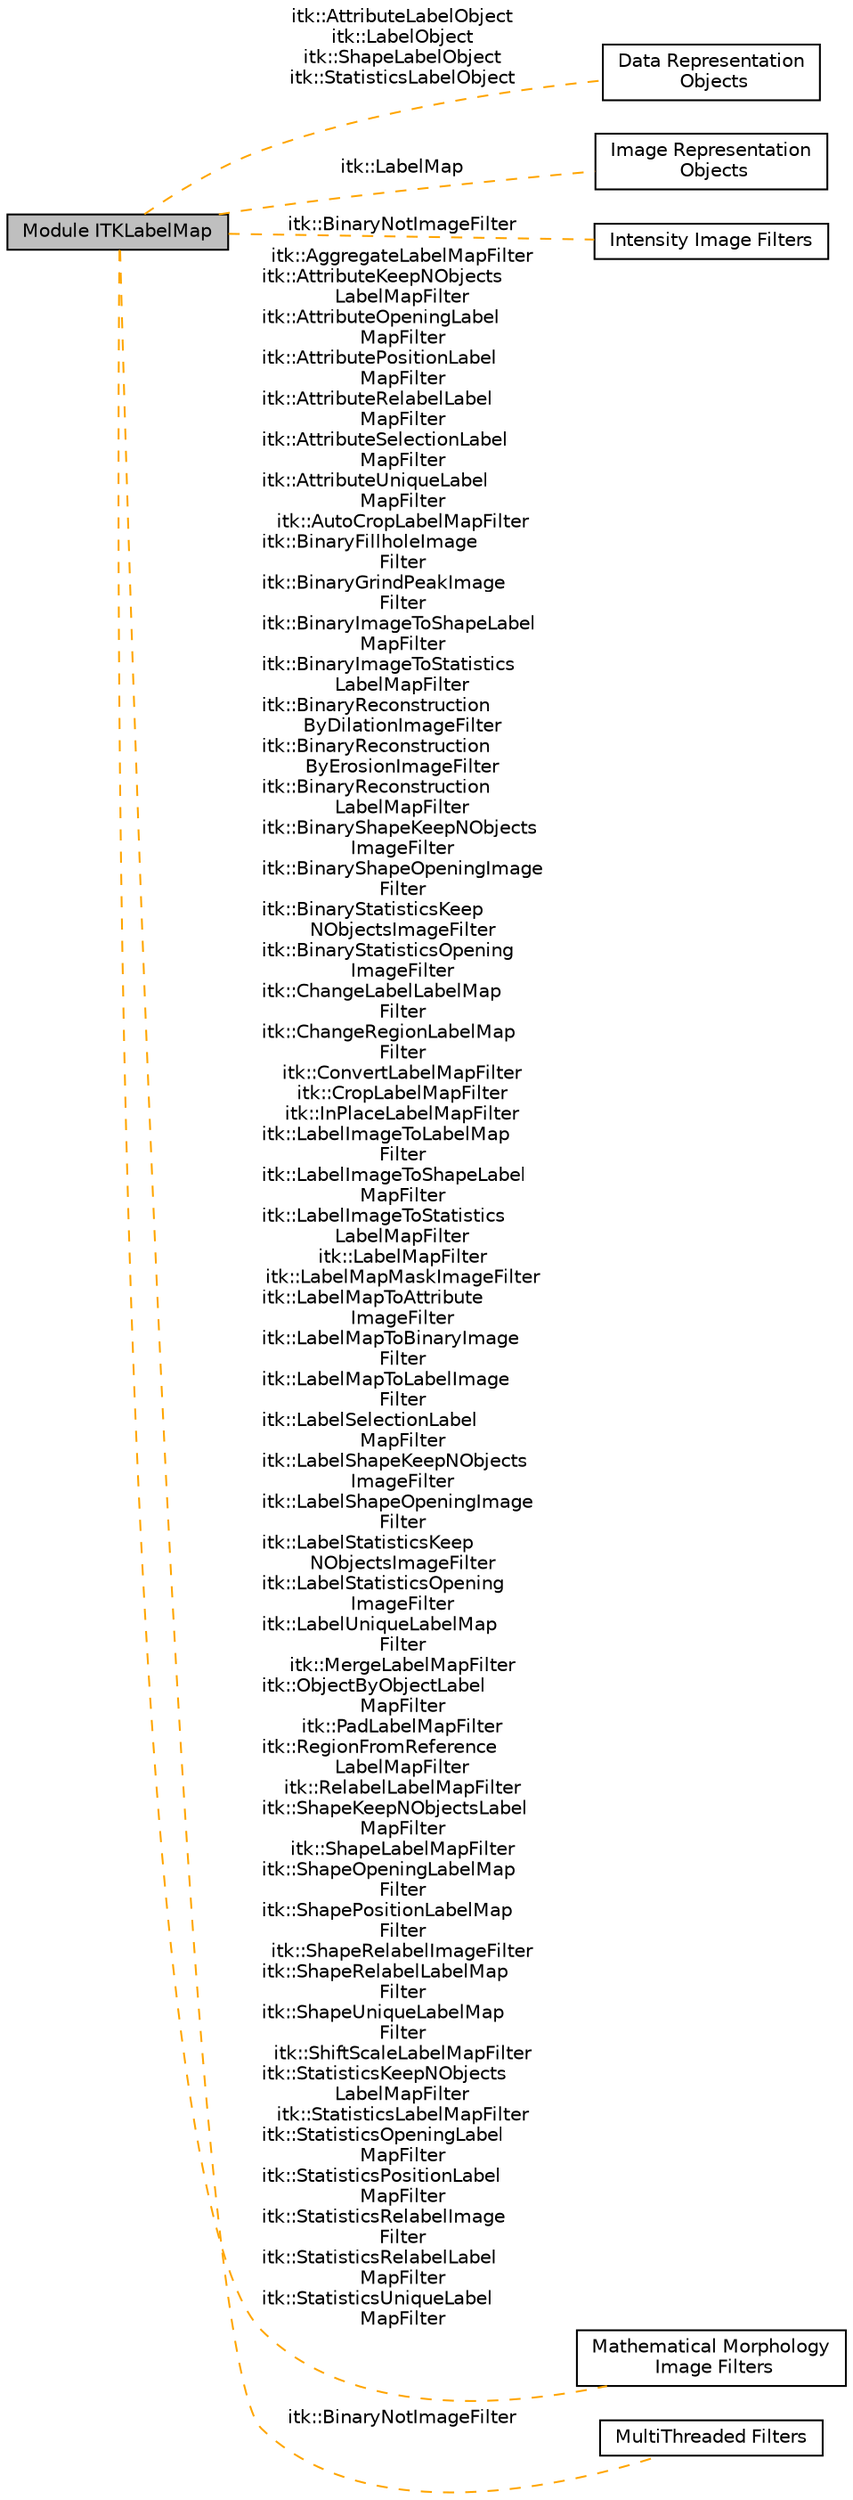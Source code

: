 digraph "Module ITKLabelMap"
{
  edge [fontname="Helvetica",fontsize="10",labelfontname="Helvetica",labelfontsize="10"];
  node [fontname="Helvetica",fontsize="10",shape=box];
  rankdir=LR;
  Node3 [label="Data Representation\l Objects",height=0.2,width=0.4,color="black", fillcolor="white", style="filled",URL="$group__DataRepresentation.html",tooltip=" "];
  Node1 [label="Module ITKLabelMap",height=0.2,width=0.4,color="black", fillcolor="grey75", style="filled", fontcolor="black",tooltip=" "];
  Node6 [label="Image Representation\l Objects",height=0.2,width=0.4,color="black", fillcolor="white", style="filled",URL="$group__ImageObjects.html",tooltip=" "];
  Node4 [label="Intensity Image Filters",height=0.2,width=0.4,color="black", fillcolor="white", style="filled",URL="$group__IntensityImageFilters.html",tooltip=" "];
  Node2 [label="Mathematical Morphology\l Image Filters",height=0.2,width=0.4,color="black", fillcolor="white", style="filled",URL="$group__MathematicalMorphologyImageFilters.html",tooltip=" "];
  Node5 [label="MultiThreaded Filters",height=0.2,width=0.4,color="black", fillcolor="white", style="filled",URL="$group__MultiThreaded.html",tooltip=" "];
  Node1->Node2 [shape=plaintext, label="itk::AggregateLabelMapFilter\nitk::AttributeKeepNObjects\lLabelMapFilter\nitk::AttributeOpeningLabel\lMapFilter\nitk::AttributePositionLabel\lMapFilter\nitk::AttributeRelabelLabel\lMapFilter\nitk::AttributeSelectionLabel\lMapFilter\nitk::AttributeUniqueLabel\lMapFilter\nitk::AutoCropLabelMapFilter\nitk::BinaryFillholeImage\lFilter\nitk::BinaryGrindPeakImage\lFilter\nitk::BinaryImageToShapeLabel\lMapFilter\nitk::BinaryImageToStatistics\lLabelMapFilter\nitk::BinaryReconstruction\lByDilationImageFilter\nitk::BinaryReconstruction\lByErosionImageFilter\nitk::BinaryReconstruction\lLabelMapFilter\nitk::BinaryShapeKeepNObjects\lImageFilter\nitk::BinaryShapeOpeningImage\lFilter\nitk::BinaryStatisticsKeep\lNObjectsImageFilter\nitk::BinaryStatisticsOpening\lImageFilter\nitk::ChangeLabelLabelMap\lFilter\nitk::ChangeRegionLabelMap\lFilter\nitk::ConvertLabelMapFilter\nitk::CropLabelMapFilter\nitk::InPlaceLabelMapFilter\nitk::LabelImageToLabelMap\lFilter\nitk::LabelImageToShapeLabel\lMapFilter\nitk::LabelImageToStatistics\lLabelMapFilter\nitk::LabelMapFilter\nitk::LabelMapMaskImageFilter\nitk::LabelMapToAttribute\lImageFilter\nitk::LabelMapToBinaryImage\lFilter\nitk::LabelMapToLabelImage\lFilter\nitk::LabelSelectionLabel\lMapFilter\nitk::LabelShapeKeepNObjects\lImageFilter\nitk::LabelShapeOpeningImage\lFilter\nitk::LabelStatisticsKeep\lNObjectsImageFilter\nitk::LabelStatisticsOpening\lImageFilter\nitk::LabelUniqueLabelMap\lFilter\nitk::MergeLabelMapFilter\nitk::ObjectByObjectLabel\lMapFilter\nitk::PadLabelMapFilter\nitk::RegionFromReference\lLabelMapFilter\nitk::RelabelLabelMapFilter\nitk::ShapeKeepNObjectsLabel\lMapFilter\nitk::ShapeLabelMapFilter\nitk::ShapeOpeningLabelMap\lFilter\nitk::ShapePositionLabelMap\lFilter\nitk::ShapeRelabelImageFilter\nitk::ShapeRelabelLabelMap\lFilter\nitk::ShapeUniqueLabelMap\lFilter\nitk::ShiftScaleLabelMapFilter\nitk::StatisticsKeepNObjects\lLabelMapFilter\nitk::StatisticsLabelMapFilter\nitk::StatisticsOpeningLabel\lMapFilter\nitk::StatisticsPositionLabel\lMapFilter\nitk::StatisticsRelabelImage\lFilter\nitk::StatisticsRelabelLabel\lMapFilter\nitk::StatisticsUniqueLabel\lMapFilter", color="orange", dir="none", style="dashed"];
  Node1->Node3 [shape=plaintext, label="itk::AttributeLabelObject\nitk::LabelObject\nitk::ShapeLabelObject\nitk::StatisticsLabelObject", color="orange", dir="none", style="dashed"];
  Node1->Node4 [shape=plaintext, label="itk::BinaryNotImageFilter", color="orange", dir="none", style="dashed"];
  Node1->Node5 [shape=plaintext, label="itk::BinaryNotImageFilter", color="orange", dir="none", style="dashed"];
  Node1->Node6 [shape=plaintext, label="itk::LabelMap", color="orange", dir="none", style="dashed"];
}
